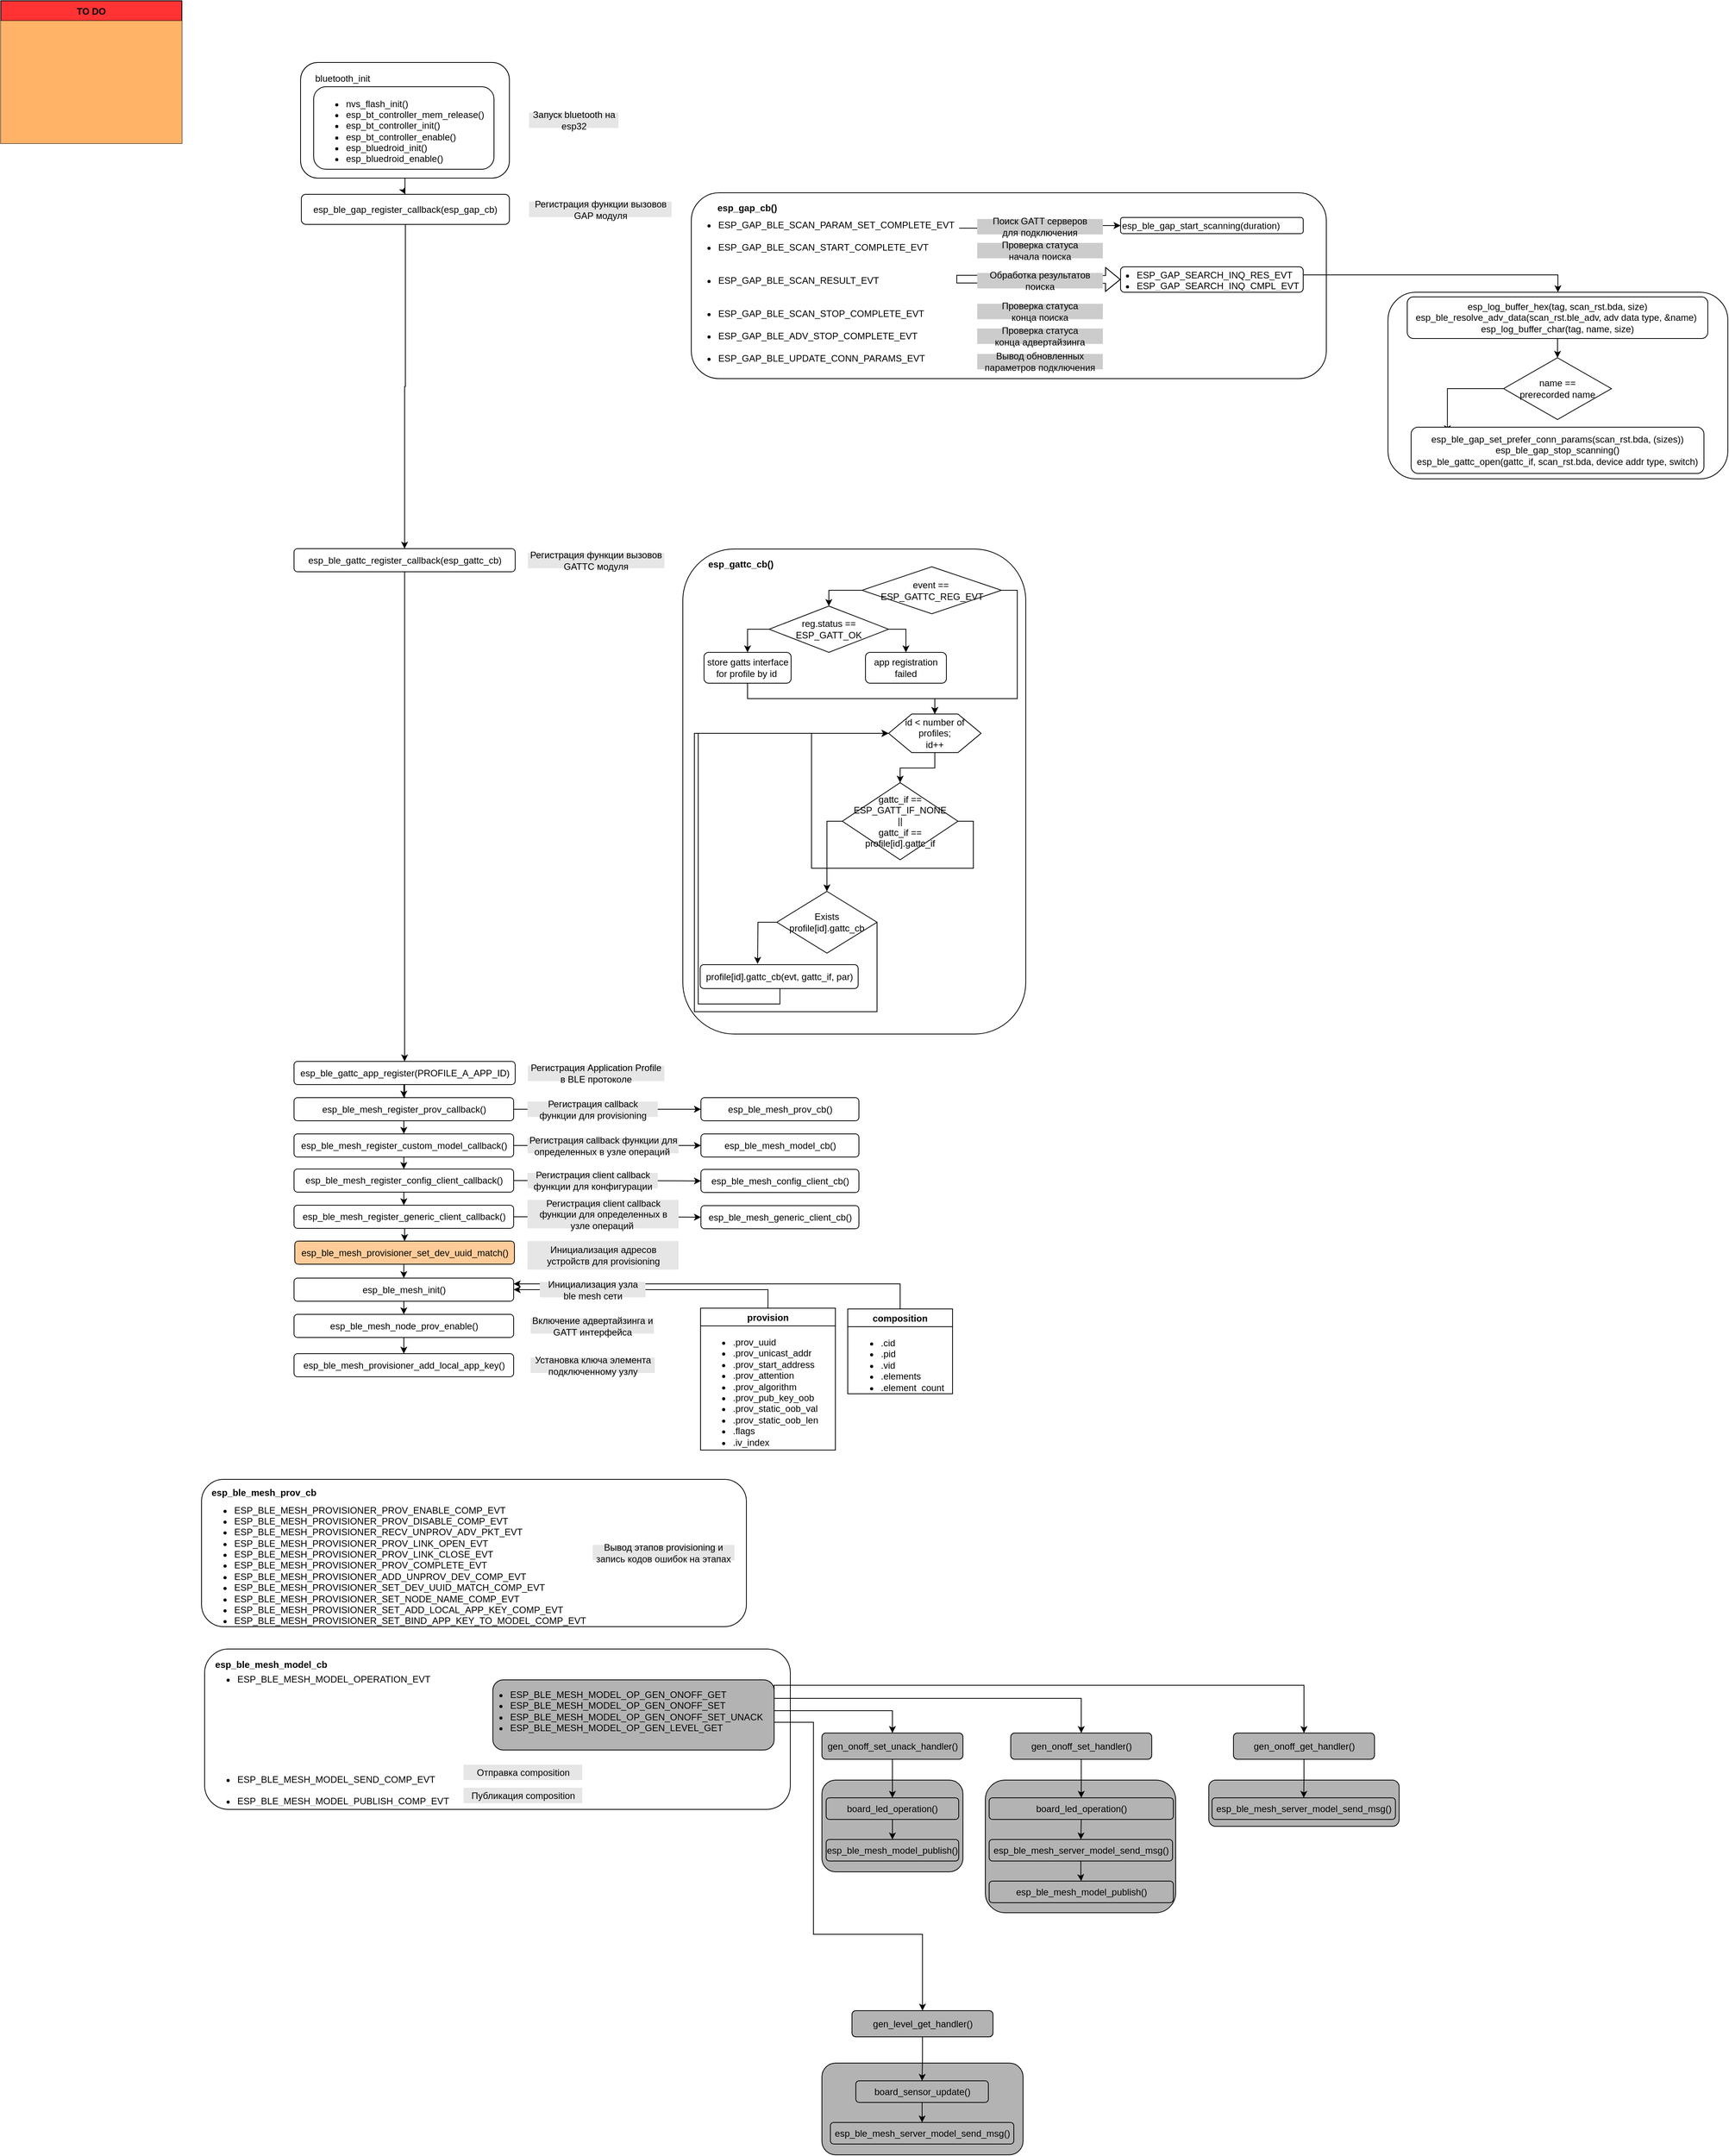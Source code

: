 <mxfile pages="1" version="11.2.1" type="github"><diagram id="eFUau2l4br_zj7SqDC2r" name="Page-1"><mxGraphModel dx="270" dy="301" grid="1" gridSize="10" guides="1" tooltips="1" connect="1" arrows="1" fold="1" page="1" pageScale="1" pageWidth="827" pageHeight="1169" math="0" shadow="0"><root><mxCell id="0"/><mxCell id="1" parent="0"/><mxCell id="vi2UaMDepS9Frm1sNCg7-20" value="" style="rounded=1;whiteSpace=wrap;html=1;shadow=0;fillColor=#FFFFFF;" vertex="1" parent="1"><mxGeometry x="925" y="751" width="445" height="629" as="geometry"/></mxCell><mxCell id="vi2UaMDepS9Frm1sNCg7-40" value="" style="rounded=1;whiteSpace=wrap;html=1;fillColor=#FFFFFF;" vertex="1" parent="1"><mxGeometry x="1840" y="418" width="441" height="242" as="geometry"/></mxCell><mxCell id="jvg7E0xUtV_aagMApHEI-1" value="" style="rounded=1;whiteSpace=wrap;html=1;shadow=0;fillColor=#FFFFFF;" parent="1" vertex="1"><mxGeometry x="936" y="289" width="824" height="241" as="geometry"/></mxCell><mxCell id="jvg7E0xUtV_aagMApHEI-121" value="" style="rounded=1;whiteSpace=wrap;html=1;shadow=0;fillColor=#FFFFFF;" parent="1" vertex="1"><mxGeometry x="1493" y="385" width="237" height="33" as="geometry"/></mxCell><mxCell id="vi2UaMDepS9Frm1sNCg7-41" style="edgeStyle=orthogonalEdgeStyle;rounded=0;orthogonalLoop=1;jettySize=auto;html=1;exitX=1;exitY=0.5;exitDx=0;exitDy=0;entryX=0.5;entryY=0;entryDx=0;entryDy=0;" edge="1" parent="1" source="jvg7E0xUtV_aagMApHEI-122" target="vi2UaMDepS9Frm1sNCg7-40"><mxGeometry relative="1" as="geometry"/></mxCell><mxCell id="jvg7E0xUtV_aagMApHEI-122" value="&lt;ul&gt;&lt;li&gt;ESP_GAP_SEARCH_INQ_RES_EVT&lt;/li&gt;&lt;li&gt;ESP_GAP_SEARCH_INQ_CMPL_EVT&lt;br&gt;&lt;/li&gt;&lt;/ul&gt;" style="text;strokeColor=none;fillColor=none;html=1;whiteSpace=wrap;verticalAlign=middle;overflow=hidden;shadow=0;" parent="1" vertex="1"><mxGeometry x="1472" y="374" width="258" height="43" as="geometry"/></mxCell><mxCell id="jvg7E0xUtV_aagMApHEI-8" value="" style="rounded=1;whiteSpace=wrap;html=1;shadow=0;fillColor=#B3B3B3;" parent="1" vertex="1"><mxGeometry x="1105.5" y="2347.5" width="183" height="119" as="geometry"/></mxCell><mxCell id="jvg7E0xUtV_aagMApHEI-9" value="" style="rounded=1;whiteSpace=wrap;html=1;shadow=0;fillColor=#FFFFFF;" parent="1" vertex="1"><mxGeometry x="304.5" y="2177.5" width="760" height="208" as="geometry"/></mxCell><mxCell id="jvg7E0xUtV_aagMApHEI-10" style="edgeStyle=orthogonalEdgeStyle;rounded=0;orthogonalLoop=1;jettySize=auto;html=1;exitX=1;exitY=0.75;exitDx=0;exitDy=0;entryX=0.5;entryY=0;entryDx=0;entryDy=0;" parent="1" source="jvg7E0xUtV_aagMApHEI-14" target="jvg7E0xUtV_aagMApHEI-63" edge="1"><mxGeometry relative="1" as="geometry"><Array as="points"><mxPoint x="1043.5" y="2257.5"/><mxPoint x="1196.5" y="2257.5"/></Array></mxGeometry></mxCell><mxCell id="jvg7E0xUtV_aagMApHEI-11" style="edgeStyle=orthogonalEdgeStyle;rounded=0;orthogonalLoop=1;jettySize=auto;html=1;exitX=1;exitY=0.5;exitDx=0;exitDy=0;entryX=0.5;entryY=0;entryDx=0;entryDy=0;" parent="1" source="jvg7E0xUtV_aagMApHEI-14" target="jvg7E0xUtV_aagMApHEI-64" edge="1"><mxGeometry relative="1" as="geometry"><Array as="points"><mxPoint x="1043.5" y="2241.5"/><mxPoint x="1442.5" y="2241.5"/></Array></mxGeometry></mxCell><mxCell id="jvg7E0xUtV_aagMApHEI-12" style="edgeStyle=orthogonalEdgeStyle;rounded=0;orthogonalLoop=1;jettySize=auto;html=1;exitX=1;exitY=0.25;exitDx=0;exitDy=0;entryX=0.5;entryY=0;entryDx=0;entryDy=0;" parent="1" source="jvg7E0xUtV_aagMApHEI-14" target="jvg7E0xUtV_aagMApHEI-65" edge="1"><mxGeometry relative="1" as="geometry"><Array as="points"><mxPoint x="1043.5" y="2224.5"/><mxPoint x="1731.5" y="2224.5"/></Array></mxGeometry></mxCell><mxCell id="jvg7E0xUtV_aagMApHEI-13" style="edgeStyle=orthogonalEdgeStyle;rounded=0;orthogonalLoop=1;jettySize=auto;html=1;exitX=1;exitY=0.5;exitDx=0;exitDy=0;entryX=0.5;entryY=0;entryDx=0;entryDy=0;" parent="1" source="jvg7E0xUtV_aagMApHEI-14" target="jvg7E0xUtV_aagMApHEI-87" edge="1"><mxGeometry relative="1" as="geometry"><mxPoint x="1080.676" y="2484.147" as="targetPoint"/><Array as="points"><mxPoint x="1043.5" y="2272.5"/><mxPoint x="1094.5" y="2272.5"/><mxPoint x="1094.5" y="2547.5"/><mxPoint x="1235.5" y="2547.5"/></Array></mxGeometry></mxCell><mxCell id="jvg7E0xUtV_aagMApHEI-14" value="" style="rounded=1;whiteSpace=wrap;html=1;shadow=0;fillColor=#B3B3B3;" parent="1" vertex="1"><mxGeometry x="678.5" y="2217.5" width="365" height="91" as="geometry"/></mxCell><mxCell id="jvg7E0xUtV_aagMApHEI-15" value="&lt;ul&gt;&lt;li&gt;ESP_BLE_MESH_MODEL_OP_GEN_ONOFF_GET&lt;/li&gt;&lt;li&gt;ESP_BLE_MESH_MODEL_OP_GEN_ONOFF_SET&lt;/li&gt;&lt;li&gt;ESP_BLE_MESH_MODEL_OP_GEN_ONOFF_SET_UNACK&lt;/li&gt;&lt;li&gt;ESP_BLE_MESH_MODEL_OP_GEN_LEVEL_GET&lt;/li&gt;&lt;/ul&gt;" style="text;strokeColor=none;fillColor=none;html=1;whiteSpace=wrap;verticalAlign=middle;overflow=hidden;shadow=0;" parent="1" vertex="1"><mxGeometry x="658.5" y="2207.5" width="371" height="101" as="geometry"/></mxCell><mxCell id="jvg7E0xUtV_aagMApHEI-19" style="edgeStyle=orthogonalEdgeStyle;rounded=0;orthogonalLoop=1;jettySize=auto;html=1;exitX=0.5;exitY=1;exitDx=0;exitDy=0;" parent="1" source="jvg7E0xUtV_aagMApHEI-21" target="jvg7E0xUtV_aagMApHEI-24" edge="1"><mxGeometry relative="1" as="geometry"/></mxCell><mxCell id="jvg7E0xUtV_aagMApHEI-21" value="" style="rounded=1;whiteSpace=wrap;html=1;" parent="1" vertex="1"><mxGeometry x="429" y="120" width="271" height="150" as="geometry"/></mxCell><mxCell id="jvg7E0xUtV_aagMApHEI-22" value="Запуск bluetooth на esp32" style="text;html=1;strokeColor=none;fillColor=#E6E6E6;align=center;verticalAlign=middle;whiteSpace=wrap;rounded=0;" parent="1" vertex="1"><mxGeometry x="725.5" y="185" width="116" height="20" as="geometry"/></mxCell><mxCell id="jvg7E0xUtV_aagMApHEI-23" style="edgeStyle=orthogonalEdgeStyle;rounded=0;orthogonalLoop=1;jettySize=auto;html=1;exitX=0.5;exitY=1;exitDx=0;exitDy=0;entryX=0.5;entryY=0;entryDx=0;entryDy=0;" parent="1" source="jvg7E0xUtV_aagMApHEI-24" target="jvg7E0xUtV_aagMApHEI-94" edge="1"><mxGeometry relative="1" as="geometry"/></mxCell><mxCell id="jvg7E0xUtV_aagMApHEI-24" value="esp_ble_gap_register_callback(esp_gap_cb)" style="rounded=1;whiteSpace=wrap;html=1;align=center;" parent="1" vertex="1"><mxGeometry x="430" y="291" width="270" height="39" as="geometry"/></mxCell><mxCell id="jvg7E0xUtV_aagMApHEI-25" style="edgeStyle=orthogonalEdgeStyle;rounded=0;orthogonalLoop=1;jettySize=auto;html=1;exitX=0.5;exitY=1;exitDx=0;exitDy=0;" parent="1" source="jvg7E0xUtV_aagMApHEI-27" target="jvg7E0xUtV_aagMApHEI-31" edge="1"><mxGeometry relative="1" as="geometry"/></mxCell><mxCell id="jvg7E0xUtV_aagMApHEI-26" style="edgeStyle=orthogonalEdgeStyle;rounded=0;orthogonalLoop=1;jettySize=auto;html=1;exitX=0.5;exitY=1;exitDx=0;exitDy=0;entryX=0.5;entryY=0;entryDx=0;entryDy=0;" parent="1" source="jvg7E0xUtV_aagMApHEI-27" target="jvg7E0xUtV_aagMApHEI-31" edge="1"><mxGeometry relative="1" as="geometry"/></mxCell><mxCell id="jvg7E0xUtV_aagMApHEI-27" value="esp_ble_gattc_app_register(PROFILE_A_APP_ID)" style="rounded=1;whiteSpace=wrap;html=1;" parent="1" vertex="1"><mxGeometry x="420.5" y="1415.5" width="287" height="30" as="geometry"/></mxCell><mxCell id="jvg7E0xUtV_aagMApHEI-28" value="Регистрация функции вызовов&lt;br&gt;GAP модуля" style="text;html=1;strokeColor=none;fillColor=#E6E6E6;align=center;verticalAlign=middle;whiteSpace=wrap;rounded=0;" parent="1" vertex="1"><mxGeometry x="725.5" y="300.5" width="185" height="20" as="geometry"/></mxCell><mxCell id="jvg7E0xUtV_aagMApHEI-29" style="edgeStyle=orthogonalEdgeStyle;rounded=0;orthogonalLoop=1;jettySize=auto;html=1;exitX=0.5;exitY=1;exitDx=0;exitDy=0;entryX=0.5;entryY=0;entryDx=0;entryDy=0;" parent="1" source="jvg7E0xUtV_aagMApHEI-31" target="jvg7E0xUtV_aagMApHEI-34" edge="1"><mxGeometry relative="1" as="geometry"/></mxCell><mxCell id="jvg7E0xUtV_aagMApHEI-30" style="edgeStyle=orthogonalEdgeStyle;rounded=0;orthogonalLoop=1;jettySize=auto;html=1;exitX=1;exitY=0.5;exitDx=0;exitDy=0;entryX=0;entryY=0.5;entryDx=0;entryDy=0;" parent="1" source="jvg7E0xUtV_aagMApHEI-31" target="jvg7E0xUtV_aagMApHEI-52" edge="1"><mxGeometry relative="1" as="geometry"/></mxCell><mxCell id="jvg7E0xUtV_aagMApHEI-31" value="esp_ble_mesh_register_prov_callback()" style="rounded=1;whiteSpace=wrap;html=1;" parent="1" vertex="1"><mxGeometry x="420.5" y="1462.5" width="285" height="30" as="geometry"/></mxCell><mxCell id="jvg7E0xUtV_aagMApHEI-32" style="edgeStyle=orthogonalEdgeStyle;rounded=0;orthogonalLoop=1;jettySize=auto;html=1;exitX=1;exitY=0.5;exitDx=0;exitDy=0;" parent="1" source="jvg7E0xUtV_aagMApHEI-34" target="jvg7E0xUtV_aagMApHEI-53" edge="1"><mxGeometry relative="1" as="geometry"/></mxCell><mxCell id="jvg7E0xUtV_aagMApHEI-33" style="edgeStyle=orthogonalEdgeStyle;rounded=0;orthogonalLoop=1;jettySize=auto;html=1;exitX=0.5;exitY=1;exitDx=0;exitDy=0;entryX=0.5;entryY=0;entryDx=0;entryDy=0;" parent="1" source="jvg7E0xUtV_aagMApHEI-34" target="jvg7E0xUtV_aagMApHEI-98" edge="1"><mxGeometry relative="1" as="geometry"/></mxCell><mxCell id="jvg7E0xUtV_aagMApHEI-34" value="esp_ble_mesh_register_custom_model_callback()" style="rounded=1;whiteSpace=wrap;html=1;" parent="1" vertex="1"><mxGeometry x="420.5" y="1509.5" width="285" height="30" as="geometry"/></mxCell><mxCell id="jvg7E0xUtV_aagMApHEI-35" style="edgeStyle=orthogonalEdgeStyle;rounded=0;orthogonalLoop=1;jettySize=auto;html=1;exitX=0.5;exitY=1;exitDx=0;exitDy=0;entryX=0.5;entryY=0;entryDx=0;entryDy=0;" parent="1" source="jvg7E0xUtV_aagMApHEI-36" target="jvg7E0xUtV_aagMApHEI-38" edge="1"><mxGeometry relative="1" as="geometry"/></mxCell><mxCell id="jvg7E0xUtV_aagMApHEI-36" value="esp_ble_mesh_init()" style="rounded=1;whiteSpace=wrap;html=1;" parent="1" vertex="1"><mxGeometry x="420.5" y="1696.5" width="285" height="30" as="geometry"/></mxCell><mxCell id="jvg7E0xUtV_aagMApHEI-37" style="edgeStyle=orthogonalEdgeStyle;rounded=0;orthogonalLoop=1;jettySize=auto;html=1;exitX=0.5;exitY=1;exitDx=0;exitDy=0;entryX=0.5;entryY=0;entryDx=0;entryDy=0;" parent="1" source="jvg7E0xUtV_aagMApHEI-38" target="jvg7E0xUtV_aagMApHEI-39" edge="1"><mxGeometry relative="1" as="geometry"/></mxCell><mxCell id="jvg7E0xUtV_aagMApHEI-38" value="esp_ble_mesh_node_prov_enable()" style="rounded=1;whiteSpace=wrap;html=1;" parent="1" vertex="1"><mxGeometry x="420.5" y="1743.5" width="285" height="30" as="geometry"/></mxCell><mxCell id="jvg7E0xUtV_aagMApHEI-39" value="esp_ble_mesh_provisioner_add_local_app_key()" style="rounded=1;whiteSpace=wrap;html=1;" parent="1" vertex="1"><mxGeometry x="420.5" y="1794.5" width="285" height="30" as="geometry"/></mxCell><mxCell id="jvg7E0xUtV_aagMApHEI-40" value="Регистрация Application Profile&lt;br&gt;в BLE протоколе" style="text;html=1;strokeColor=none;fillColor=#E6E6E6;align=center;verticalAlign=middle;whiteSpace=wrap;rounded=0;" parent="1" vertex="1"><mxGeometry x="724" y="1421" width="177" height="20" as="geometry"/></mxCell><mxCell id="jvg7E0xUtV_aagMApHEI-41" value="Установка ключа элемента подключенному узлу" style="text;html=1;strokeColor=none;fillColor=#E6E6E6;align=center;verticalAlign=middle;whiteSpace=wrap;rounded=0;" parent="1" vertex="1"><mxGeometry x="727.5" y="1799.5" width="161" height="20" as="geometry"/></mxCell><mxCell id="jvg7E0xUtV_aagMApHEI-42" value="Включение адвертайзинга и GATT интерфейса" style="text;html=1;strokeColor=none;fillColor=#E6E6E6;align=center;verticalAlign=middle;whiteSpace=wrap;rounded=0;" parent="1" vertex="1"><mxGeometry x="727.5" y="1748.5" width="160" height="20" as="geometry"/></mxCell><mxCell id="jvg7E0xUtV_aagMApHEI-43" style="edgeStyle=orthogonalEdgeStyle;rounded=0;orthogonalLoop=1;jettySize=auto;html=1;exitX=0.5;exitY=0;exitDx=0;exitDy=0;entryX=1;entryY=0.5;entryDx=0;entryDy=0;" parent="1" source="jvg7E0xUtV_aagMApHEI-44" target="jvg7E0xUtV_aagMApHEI-36" edge="1"><mxGeometry relative="1" as="geometry"/></mxCell><mxCell id="jvg7E0xUtV_aagMApHEI-44" value="provision" style="swimlane;" parent="1" vertex="1"><mxGeometry x="948" y="1735.5" width="175" height="184" as="geometry"/></mxCell><mxCell id="jvg7E0xUtV_aagMApHEI-45" value="&lt;ul&gt;&lt;li&gt;.prov_uuid&lt;/li&gt;&lt;li&gt;.prov_unicast_addr&lt;/li&gt;&lt;li&gt;.prov_start_address&lt;/li&gt;&lt;li&gt;.prov_attention&lt;/li&gt;&lt;li&gt;.prov_algorithm&lt;/li&gt;&lt;li&gt;.prov_pub_key_oob&lt;/li&gt;&lt;li&gt;.prov_static_oob_val&lt;/li&gt;&lt;li&gt;.prov_static_oob_len&lt;/li&gt;&lt;li&gt;.flags&lt;/li&gt;&lt;li&gt;.iv_index&lt;/li&gt;&lt;/ul&gt;" style="text;strokeColor=none;fillColor=none;html=1;whiteSpace=wrap;verticalAlign=middle;overflow=hidden;shadow=0;align=left;" parent="jvg7E0xUtV_aagMApHEI-44" vertex="1"><mxGeometry y="23" width="175" height="161" as="geometry"/></mxCell><mxCell id="jvg7E0xUtV_aagMApHEI-46" style="edgeStyle=orthogonalEdgeStyle;rounded=0;orthogonalLoop=1;jettySize=auto;html=1;exitX=0.5;exitY=0;exitDx=0;exitDy=0;entryX=1;entryY=0.25;entryDx=0;entryDy=0;" parent="1" source="jvg7E0xUtV_aagMApHEI-47" target="jvg7E0xUtV_aagMApHEI-36" edge="1"><mxGeometry relative="1" as="geometry"/></mxCell><mxCell id="jvg7E0xUtV_aagMApHEI-47" value="composition" style="swimlane;" parent="1" vertex="1"><mxGeometry x="1139" y="1736.5" width="136" height="110" as="geometry"/></mxCell><mxCell id="jvg7E0xUtV_aagMApHEI-48" value="&lt;ul&gt;&lt;li&gt;.cid&lt;/li&gt;&lt;li&gt;.pid&lt;/li&gt;&lt;li&gt;.vid&lt;/li&gt;&lt;li&gt;.elements&lt;/li&gt;&lt;li&gt;.element_count&lt;/li&gt;&lt;/ul&gt;" style="text;strokeColor=none;fillColor=none;html=1;whiteSpace=wrap;verticalAlign=middle;overflow=hidden;shadow=0;" parent="jvg7E0xUtV_aagMApHEI-47" vertex="1"><mxGeometry x="1" y="23" width="135" height="85" as="geometry"/></mxCell><mxCell id="jvg7E0xUtV_aagMApHEI-49" value="Инициализация узла ble mesh сети" style="text;html=1;strokeColor=none;fillColor=#E6E6E6;align=center;verticalAlign=middle;whiteSpace=wrap;rounded=0;shadow=0;" parent="1" vertex="1"><mxGeometry x="739.5" y="1701.5" width="137" height="20" as="geometry"/></mxCell><mxCell id="jvg7E0xUtV_aagMApHEI-50" value="Регистрация callback функции для provisioning" style="text;html=1;strokeColor=none;fillColor=#E6E6E6;align=center;verticalAlign=middle;whiteSpace=wrap;rounded=0;" parent="1" vertex="1"><mxGeometry x="723.5" y="1467.5" width="169" height="20" as="geometry"/></mxCell><mxCell id="jvg7E0xUtV_aagMApHEI-51" value="Регистрация callback функции для определенных в узле операций&amp;nbsp;" style="text;html=1;strokeColor=none;fillColor=#E6E6E6;align=center;verticalAlign=middle;whiteSpace=wrap;rounded=0;" parent="1" vertex="1"><mxGeometry x="723.5" y="1514.5" width="196" height="20" as="geometry"/></mxCell><mxCell id="jvg7E0xUtV_aagMApHEI-52" value="esp_ble_mesh_prov_cb()" style="rounded=1;whiteSpace=wrap;html=1;shadow=0;fillColor=#FFFFFF;" parent="1" vertex="1"><mxGeometry x="948.5" y="1462.5" width="205" height="30" as="geometry"/></mxCell><mxCell id="jvg7E0xUtV_aagMApHEI-53" value="esp_ble_mesh_model_cb()" style="rounded=1;whiteSpace=wrap;html=1;shadow=0;fillColor=#FFFFFF;" parent="1" vertex="1"><mxGeometry x="948.5" y="1509.5" width="205" height="30" as="geometry"/></mxCell><mxCell id="jvg7E0xUtV_aagMApHEI-54" value="" style="rounded=1;whiteSpace=wrap;html=1;shadow=0;fillColor=#FFFFFF;" parent="1" vertex="1"><mxGeometry x="300.5" y="1957.5" width="707" height="191" as="geometry"/></mxCell><mxCell id="jvg7E0xUtV_aagMApHEI-55" value="&lt;b&gt;esp_ble_mesh_prov_cb&lt;/b&gt;" style="text;html=1;strokeColor=none;fillColor=none;align=center;verticalAlign=middle;whiteSpace=wrap;rounded=0;shadow=0;" parent="1" vertex="1"><mxGeometry x="312.5" y="1965" width="137" height="20" as="geometry"/></mxCell><mxCell id="jvg7E0xUtV_aagMApHEI-56" value="&lt;ul&gt;&lt;li&gt;ESP_BLE_MESH_PROVISIONER_PROV_ENABLE_COMP_EVT&lt;br&gt;&lt;/li&gt;&lt;li&gt;ESP_BLE_MESH_PROVISIONER_PROV_DISABLE_COMP_EVT&lt;br&gt;&lt;/li&gt;&lt;li&gt;ESP_BLE_MESH_PROVISIONER_RECV_UNPROV_ADV_PKT_EVT&lt;br&gt;&lt;/li&gt;&lt;li&gt;ESP_BLE_MESH_PROVISIONER_PROV_LINK_OPEN_EVT&lt;br&gt;&lt;/li&gt;&lt;li&gt;ESP_BLE_MESH_PROVISIONER_PROV_LINK_CLOSE_EVT&lt;/li&gt;&lt;li&gt;ESP_BLE_MESH_PROVISIONER_PROV_COMPLETE_EVT&lt;br&gt;&lt;/li&gt;&lt;li&gt;ESP_BLE_MESH_PROVISIONER_ADD_UNPROV_DEV_COMP_EVT&lt;br&gt;&lt;/li&gt;&lt;li&gt;ESP_BLE_MESH_PROVISIONER_SET_DEV_UUID_MATCH_COMP_EVT&lt;br&gt;&lt;/li&gt;&lt;li&gt;ESP_BLE_MESH_PROVISIONER_SET_NODE_NAME_COMP_EVT&lt;br&gt;&lt;/li&gt;&lt;li&gt;ESP_BLE_MESH_PROVISIONER_SET_ADD_LOCAL_APP_KEY_COMP_EVT&lt;br&gt;&lt;/li&gt;&lt;li&gt;ESP_BLE_MESH_PROVISIONER_SET_BIND_APP_KEY_TO_MODEL_COMP_EVT&lt;br&gt;&lt;/li&gt;&lt;/ul&gt;" style="text;strokeColor=none;fillColor=none;html=1;whiteSpace=wrap;verticalAlign=middle;overflow=hidden;shadow=0;" parent="1" vertex="1"><mxGeometry x="300.5" y="1975.5" width="501" height="174" as="geometry"/></mxCell><mxCell id="jvg7E0xUtV_aagMApHEI-57" value="Вывод этапов provisioning и запись кодов ошибок на этапах" style="text;html=1;strokeColor=none;fillColor=#E6E6E6;align=center;verticalAlign=middle;whiteSpace=wrap;rounded=0;shadow=0;" parent="1" vertex="1"><mxGeometry x="808" y="2042.5" width="184" height="20" as="geometry"/></mxCell><mxCell id="jvg7E0xUtV_aagMApHEI-58" value="&lt;b&gt;esp_ble_mesh_model_cb&lt;/b&gt;" style="text;html=1;strokeColor=none;fillColor=none;align=center;verticalAlign=middle;whiteSpace=wrap;rounded=0;shadow=0;" parent="1" vertex="1"><mxGeometry x="312" y="2187.5" width="158" height="20" as="geometry"/></mxCell><mxCell id="jvg7E0xUtV_aagMApHEI-59" value="&lt;ul&gt;&lt;li&gt;ESP_BLE_MESH_MODEL_OPERATION_EVT&lt;br&gt;&lt;br&gt;&lt;br&gt;&lt;br&gt;&lt;br&gt;&lt;br&gt;&lt;br&gt;&lt;br&gt;&lt;br&gt;&lt;/li&gt;&lt;li&gt;ESP_BLE_MESH_MODEL_SEND_COMP_EVT&lt;br&gt;&lt;br&gt;&lt;/li&gt;&lt;li&gt;ESP_BLE_MESH_MODEL_PUBLISH_COMP_EVT&lt;br&gt;&lt;/li&gt;&lt;/ul&gt;" style="text;strokeColor=none;fillColor=none;html=1;whiteSpace=wrap;verticalAlign=middle;overflow=hidden;shadow=0;" parent="1" vertex="1"><mxGeometry x="304.5" y="2195.5" width="326" height="187" as="geometry"/></mxCell><mxCell id="jvg7E0xUtV_aagMApHEI-60" value="Отправка composition" style="text;html=1;strokeColor=none;fillColor=#E6E6E6;align=center;verticalAlign=middle;whiteSpace=wrap;rounded=0;shadow=0;" parent="1" vertex="1"><mxGeometry x="640.5" y="2327.5" width="154" height="20" as="geometry"/></mxCell><mxCell id="jvg7E0xUtV_aagMApHEI-61" value="Публикация composition" style="text;html=1;strokeColor=none;fillColor=#E6E6E6;align=center;verticalAlign=middle;whiteSpace=wrap;rounded=0;shadow=0;" parent="1" vertex="1"><mxGeometry x="640.5" y="2357.5" width="154" height="20" as="geometry"/></mxCell><mxCell id="jvg7E0xUtV_aagMApHEI-62" style="edgeStyle=orthogonalEdgeStyle;rounded=0;orthogonalLoop=1;jettySize=auto;html=1;exitX=0.5;exitY=1;exitDx=0;exitDy=0;entryX=0.5;entryY=0;entryDx=0;entryDy=0;" parent="1" source="jvg7E0xUtV_aagMApHEI-63" target="jvg7E0xUtV_aagMApHEI-67" edge="1"><mxGeometry relative="1" as="geometry"/></mxCell><mxCell id="jvg7E0xUtV_aagMApHEI-63" value="gen_onoff_set_unack_handler()" style="rounded=1;whiteSpace=wrap;html=1;shadow=0;fillColor=#B3B3B3;" parent="1" vertex="1"><mxGeometry x="1105.5" y="2286.5" width="183" height="34" as="geometry"/></mxCell><mxCell id="jvg7E0xUtV_aagMApHEI-64" value="gen_onoff_set_handler()" style="rounded=1;whiteSpace=wrap;html=1;shadow=0;fillColor=#B3B3B3;" parent="1" vertex="1"><mxGeometry x="1350.5" y="2286.5" width="183" height="34" as="geometry"/></mxCell><mxCell id="jvg7E0xUtV_aagMApHEI-65" value="gen_onoff_get_handler()" style="rounded=1;whiteSpace=wrap;html=1;shadow=0;fillColor=#B3B3B3;" parent="1" vertex="1"><mxGeometry x="1639.5" y="2286.5" width="183" height="34" as="geometry"/></mxCell><mxCell id="jvg7E0xUtV_aagMApHEI-66" style="edgeStyle=orthogonalEdgeStyle;rounded=0;orthogonalLoop=1;jettySize=auto;html=1;exitX=0.5;exitY=1;exitDx=0;exitDy=0;entryX=0.5;entryY=0;entryDx=0;entryDy=0;" parent="1" source="jvg7E0xUtV_aagMApHEI-67" target="jvg7E0xUtV_aagMApHEI-68" edge="1"><mxGeometry relative="1" as="geometry"/></mxCell><mxCell id="jvg7E0xUtV_aagMApHEI-67" value="board_led_operation()" style="rounded=1;whiteSpace=wrap;html=1;shadow=0;fillColor=#B3B3B3;" parent="1" vertex="1"><mxGeometry x="1111" y="2370.5" width="172" height="28" as="geometry"/></mxCell><mxCell id="jvg7E0xUtV_aagMApHEI-68" value="esp_ble_mesh_model_publish()" style="rounded=1;whiteSpace=wrap;html=1;shadow=0;fillColor=#B3B3B3;" parent="1" vertex="1"><mxGeometry x="1111" y="2424.5" width="172" height="28" as="geometry"/></mxCell><mxCell id="jvg7E0xUtV_aagMApHEI-69" value="" style="rounded=1;whiteSpace=wrap;html=1;shadow=0;fillColor=#B3B3B3;" parent="1" vertex="1"><mxGeometry x="1317.5" y="2347.5" width="247" height="172" as="geometry"/></mxCell><mxCell id="jvg7E0xUtV_aagMApHEI-70" style="edgeStyle=orthogonalEdgeStyle;rounded=0;orthogonalLoop=1;jettySize=auto;html=1;exitX=0.5;exitY=1;exitDx=0;exitDy=0;entryX=0.5;entryY=0;entryDx=0;entryDy=0;" parent="1" source="jvg7E0xUtV_aagMApHEI-71" target="jvg7E0xUtV_aagMApHEI-74" edge="1"><mxGeometry relative="1" as="geometry"/></mxCell><mxCell id="jvg7E0xUtV_aagMApHEI-71" value="board_led_operation()" style="rounded=1;whiteSpace=wrap;html=1;shadow=0;fillColor=#B3B3B3;" parent="1" vertex="1"><mxGeometry x="1322.5" y="2370.5" width="239" height="28" as="geometry"/></mxCell><mxCell id="jvg7E0xUtV_aagMApHEI-72" style="edgeStyle=orthogonalEdgeStyle;rounded=0;orthogonalLoop=1;jettySize=auto;html=1;exitX=0.5;exitY=1;exitDx=0;exitDy=0;" parent="1" source="jvg7E0xUtV_aagMApHEI-64" target="jvg7E0xUtV_aagMApHEI-71" edge="1"><mxGeometry relative="1" as="geometry"/></mxCell><mxCell id="jvg7E0xUtV_aagMApHEI-73" style="edgeStyle=orthogonalEdgeStyle;rounded=0;orthogonalLoop=1;jettySize=auto;html=1;exitX=0.5;exitY=1;exitDx=0;exitDy=0;" parent="1" source="jvg7E0xUtV_aagMApHEI-74" target="jvg7E0xUtV_aagMApHEI-75" edge="1"><mxGeometry relative="1" as="geometry"/></mxCell><mxCell id="jvg7E0xUtV_aagMApHEI-74" value="esp_ble_mesh_server_model_send_msg()" style="rounded=1;whiteSpace=wrap;html=1;shadow=0;fillColor=#B3B3B3;" parent="1" vertex="1"><mxGeometry x="1322.5" y="2424.5" width="238" height="28" as="geometry"/></mxCell><mxCell id="jvg7E0xUtV_aagMApHEI-75" value="esp_ble_mesh_model_publish()" style="rounded=1;whiteSpace=wrap;html=1;shadow=0;fillColor=#B3B3B3;" parent="1" vertex="1"><mxGeometry x="1322.5" y="2478.5" width="239" height="28" as="geometry"/></mxCell><mxCell id="jvg7E0xUtV_aagMApHEI-76" value="" style="rounded=1;whiteSpace=wrap;html=1;shadow=0;fillColor=#B3B3B3;" parent="1" vertex="1"><mxGeometry x="1607.5" y="2347.5" width="247" height="60" as="geometry"/></mxCell><mxCell id="jvg7E0xUtV_aagMApHEI-77" value="esp_ble_mesh_server_model_send_msg()" style="rounded=1;whiteSpace=wrap;html=1;shadow=0;fillColor=#B3B3B3;" parent="1" vertex="1"><mxGeometry x="1611.69" y="2370.5" width="238" height="28" as="geometry"/></mxCell><mxCell id="jvg7E0xUtV_aagMApHEI-78" style="edgeStyle=orthogonalEdgeStyle;rounded=0;orthogonalLoop=1;jettySize=auto;html=1;exitX=0.5;exitY=1;exitDx=0;exitDy=0;entryX=0.5;entryY=0;entryDx=0;entryDy=0;" parent="1" source="jvg7E0xUtV_aagMApHEI-65" target="jvg7E0xUtV_aagMApHEI-77" edge="1"><mxGeometry relative="1" as="geometry"/></mxCell><mxCell id="jvg7E0xUtV_aagMApHEI-79" value="TO DO" style="swimlane;fontStyle=1;childLayout=stackLayout;horizontal=1;startSize=26;fillColor=#FF3333;horizontalStack=0;resizeParent=1;resizeParentMax=0;resizeLast=0;collapsible=1;marginBottom=0;shadow=0;" parent="1" vertex="1"><mxGeometry x="40" y="40" width="235" height="185" as="geometry"><mxRectangle x="825" y="28" width="65" height="26" as="alternateBounds"/></mxGeometry></mxCell><mxCell id="jvg7E0xUtV_aagMApHEI-80" value="" style="text;strokeColor=none;fillColor=#FFB366;align=left;verticalAlign=top;spacingLeft=4;spacingRight=4;overflow=hidden;rotatable=0;points=[[0,0.5],[1,0.5]];portConstraint=eastwest;" parent="jvg7E0xUtV_aagMApHEI-79" vertex="1"><mxGeometry y="26" width="235" height="26" as="geometry"/></mxCell><mxCell id="jvg7E0xUtV_aagMApHEI-81" value="" style="text;html=1;strokeColor=none;fillColor=#FFB366;align=left;verticalAlign=middle;whiteSpace=wrap;rounded=0;" parent="jvg7E0xUtV_aagMApHEI-79" vertex="1"><mxGeometry y="52" width="235" height="20" as="geometry"/></mxCell><mxCell id="jvg7E0xUtV_aagMApHEI-82" value="" style="text;strokeColor=none;fillColor=#FFB366;align=left;verticalAlign=top;spacingLeft=4;spacingRight=4;overflow=hidden;rotatable=0;points=[[0,0.5],[1,0.5]];portConstraint=eastwest;" parent="jvg7E0xUtV_aagMApHEI-79" vertex="1"><mxGeometry y="72" width="235" height="26" as="geometry"/></mxCell><mxCell id="jvg7E0xUtV_aagMApHEI-83" value="" style="text;strokeColor=none;fillColor=#FFB366;align=left;verticalAlign=top;spacingLeft=4;spacingRight=4;overflow=hidden;rotatable=0;points=[[0,0.5],[1,0.5]];portConstraint=eastwest;" parent="jvg7E0xUtV_aagMApHEI-79" vertex="1"><mxGeometry y="98" width="235" height="27" as="geometry"/></mxCell><mxCell id="jvg7E0xUtV_aagMApHEI-84" value="" style="text;html=1;strokeColor=none;fillColor=#FFB366;align=left;verticalAlign=middle;whiteSpace=wrap;rounded=0;shadow=0;" parent="jvg7E0xUtV_aagMApHEI-79" vertex="1"><mxGeometry y="125" width="235" height="20" as="geometry"/></mxCell><mxCell id="jvg7E0xUtV_aagMApHEI-85" value="" style="text;html=1;strokeColor=none;fillColor=#FFB366;align=left;verticalAlign=middle;whiteSpace=wrap;rounded=0;shadow=0;" parent="jvg7E0xUtV_aagMApHEI-79" vertex="1"><mxGeometry y="145" width="235" height="20" as="geometry"/></mxCell><mxCell id="jvg7E0xUtV_aagMApHEI-86" value="" style="text;html=1;strokeColor=none;fillColor=#FFB366;align=left;verticalAlign=middle;whiteSpace=wrap;rounded=0;shadow=0;" parent="jvg7E0xUtV_aagMApHEI-79" vertex="1"><mxGeometry y="165" width="235" height="20" as="geometry"/></mxCell><mxCell id="jvg7E0xUtV_aagMApHEI-87" value="gen_level_get_handler()" style="rounded=1;whiteSpace=wrap;html=1;shadow=0;fillColor=#B3B3B3;" parent="1" vertex="1"><mxGeometry x="1144.5" y="2646.5" width="183" height="34" as="geometry"/></mxCell><mxCell id="jvg7E0xUtV_aagMApHEI-88" value="" style="rounded=1;whiteSpace=wrap;html=1;shadow=0;fillColor=#B3B3B3;" parent="1" vertex="1"><mxGeometry x="1105.5" y="2714.5" width="261" height="119" as="geometry"/></mxCell><mxCell id="jvg7E0xUtV_aagMApHEI-89" style="edgeStyle=orthogonalEdgeStyle;rounded=0;orthogonalLoop=1;jettySize=auto;html=1;exitX=0.5;exitY=1;exitDx=0;exitDy=0;entryX=0.5;entryY=0;entryDx=0;entryDy=0;" parent="1" source="jvg7E0xUtV_aagMApHEI-90" target="jvg7E0xUtV_aagMApHEI-91" edge="1"><mxGeometry relative="1" as="geometry"/></mxCell><mxCell id="jvg7E0xUtV_aagMApHEI-90" value="board_sensor_update()" style="rounded=1;whiteSpace=wrap;html=1;shadow=0;fillColor=#B3B3B3;" parent="1" vertex="1"><mxGeometry x="1149.5" y="2737.5" width="172" height="28" as="geometry"/></mxCell><mxCell id="jvg7E0xUtV_aagMApHEI-91" value="esp_ble_mesh_server_model_send_msg()" style="rounded=1;whiteSpace=wrap;html=1;shadow=0;fillColor=#B3B3B3;" parent="1" vertex="1"><mxGeometry x="1116.5" y="2791.5" width="238" height="28" as="geometry"/></mxCell><mxCell id="jvg7E0xUtV_aagMApHEI-92" style="edgeStyle=orthogonalEdgeStyle;rounded=0;orthogonalLoop=1;jettySize=auto;html=1;exitX=0.5;exitY=1;exitDx=0;exitDy=0;" parent="1" source="jvg7E0xUtV_aagMApHEI-87" target="jvg7E0xUtV_aagMApHEI-90" edge="1"><mxGeometry relative="1" as="geometry"/></mxCell><mxCell id="jvg7E0xUtV_aagMApHEI-93" style="edgeStyle=orthogonalEdgeStyle;rounded=0;orthogonalLoop=1;jettySize=auto;html=1;exitX=0.5;exitY=1;exitDx=0;exitDy=0;entryX=0.5;entryY=0;entryDx=0;entryDy=0;" parent="1" source="jvg7E0xUtV_aagMApHEI-94" target="jvg7E0xUtV_aagMApHEI-27" edge="1"><mxGeometry relative="1" as="geometry"/></mxCell><mxCell id="jvg7E0xUtV_aagMApHEI-94" value="esp_ble_gattc_register_callback(esp_gattc_cb)" style="rounded=1;whiteSpace=wrap;html=1;fillColor=none;" parent="1" vertex="1"><mxGeometry x="420.5" y="750.5" width="287" height="30" as="geometry"/></mxCell><mxCell id="jvg7E0xUtV_aagMApHEI-95" value="Регистрация функции вызовов&lt;br&gt;GATTC модуля" style="text;html=1;strokeColor=none;fillColor=#E6E6E6;align=center;verticalAlign=middle;whiteSpace=wrap;rounded=0;" parent="1" vertex="1"><mxGeometry x="724" y="756" width="177" height="20" as="geometry"/></mxCell><mxCell id="jvg7E0xUtV_aagMApHEI-96" style="edgeStyle=orthogonalEdgeStyle;rounded=0;orthogonalLoop=1;jettySize=auto;html=1;exitX=0.5;exitY=1;exitDx=0;exitDy=0;entryX=0.5;entryY=0;entryDx=0;entryDy=0;" parent="1" source="jvg7E0xUtV_aagMApHEI-98" target="jvg7E0xUtV_aagMApHEI-101" edge="1"><mxGeometry relative="1" as="geometry"/></mxCell><mxCell id="jvg7E0xUtV_aagMApHEI-97" style="edgeStyle=orthogonalEdgeStyle;rounded=0;orthogonalLoop=1;jettySize=auto;html=1;exitX=1;exitY=0.5;exitDx=0;exitDy=0;entryX=0;entryY=0.5;entryDx=0;entryDy=0;" parent="1" source="jvg7E0xUtV_aagMApHEI-98" target="jvg7E0xUtV_aagMApHEI-104" edge="1"><mxGeometry relative="1" as="geometry"/></mxCell><mxCell id="jvg7E0xUtV_aagMApHEI-98" value="esp_ble_mesh_register_config_client_callback()" style="rounded=1;whiteSpace=wrap;html=1;" parent="1" vertex="1"><mxGeometry x="420.5" y="1555" width="285" height="30" as="geometry"/></mxCell><mxCell id="jvg7E0xUtV_aagMApHEI-99" style="edgeStyle=orthogonalEdgeStyle;rounded=0;orthogonalLoop=1;jettySize=auto;html=1;exitX=1;exitY=0.5;exitDx=0;exitDy=0;" parent="1" source="jvg7E0xUtV_aagMApHEI-101" target="jvg7E0xUtV_aagMApHEI-105" edge="1"><mxGeometry relative="1" as="geometry"/></mxCell><mxCell id="jvg7E0xUtV_aagMApHEI-100" style="edgeStyle=orthogonalEdgeStyle;rounded=0;orthogonalLoop=1;jettySize=auto;html=1;exitX=0.5;exitY=1;exitDx=0;exitDy=0;entryX=0.5;entryY=0;entryDx=0;entryDy=0;" parent="1" source="jvg7E0xUtV_aagMApHEI-101" target="jvg7E0xUtV_aagMApHEI-107" edge="1"><mxGeometry relative="1" as="geometry"/></mxCell><mxCell id="jvg7E0xUtV_aagMApHEI-101" value="esp_ble_mesh_register_generic_client_callback()" style="rounded=1;whiteSpace=wrap;html=1;" parent="1" vertex="1"><mxGeometry x="420.5" y="1602" width="285" height="30" as="geometry"/></mxCell><mxCell id="jvg7E0xUtV_aagMApHEI-102" value="Регистрация client callback функции для конфигурации" style="text;html=1;strokeColor=none;fillColor=#E6E6E6;align=center;verticalAlign=middle;whiteSpace=wrap;rounded=0;" parent="1" vertex="1"><mxGeometry x="723.5" y="1560" width="169" height="20" as="geometry"/></mxCell><mxCell id="jvg7E0xUtV_aagMApHEI-103" value="Регистрация client callback функции для определенных в узле операций&amp;nbsp;" style="text;html=1;strokeColor=none;fillColor=#E6E6E6;align=center;verticalAlign=middle;whiteSpace=wrap;rounded=0;" parent="1" vertex="1"><mxGeometry x="723.5" y="1595" width="196" height="37" as="geometry"/></mxCell><mxCell id="jvg7E0xUtV_aagMApHEI-104" value="esp_ble_mesh_config_client_cb()" style="rounded=1;whiteSpace=wrap;html=1;shadow=0;fillColor=#FFFFFF;" parent="1" vertex="1"><mxGeometry x="948.5" y="1555.5" width="205" height="30" as="geometry"/></mxCell><mxCell id="jvg7E0xUtV_aagMApHEI-105" value="esp_ble_mesh_generic_client_cb()" style="rounded=1;whiteSpace=wrap;html=1;shadow=0;fillColor=#FFFFFF;" parent="1" vertex="1"><mxGeometry x="948.5" y="1602.5" width="205" height="30" as="geometry"/></mxCell><mxCell id="jvg7E0xUtV_aagMApHEI-106" style="edgeStyle=orthogonalEdgeStyle;rounded=0;orthogonalLoop=1;jettySize=auto;html=1;exitX=0.5;exitY=1;exitDx=0;exitDy=0;entryX=0.5;entryY=0;entryDx=0;entryDy=0;" parent="1" source="jvg7E0xUtV_aagMApHEI-107" target="jvg7E0xUtV_aagMApHEI-36" edge="1"><mxGeometry relative="1" as="geometry"/></mxCell><mxCell id="jvg7E0xUtV_aagMApHEI-107" value="esp_ble_mesh_provisioner_set_dev_uuid_match()" style="rounded=1;whiteSpace=wrap;html=1;fillColor=#FFCC99;" parent="1" vertex="1"><mxGeometry x="421.5" y="1648.5" width="285" height="30" as="geometry"/></mxCell><mxCell id="jvg7E0xUtV_aagMApHEI-108" value="Инициализация адресов устройств для provisioning" style="text;html=1;strokeColor=none;fillColor=#E6E6E6;align=center;verticalAlign=middle;whiteSpace=wrap;rounded=0;" parent="1" vertex="1"><mxGeometry x="723.5" y="1648.5" width="196" height="37" as="geometry"/></mxCell><mxCell id="jvg7E0xUtV_aagMApHEI-110" value="esp_ble_gap_start_scanning(duration)" style="rounded=1;whiteSpace=wrap;html=1;shadow=0;fillColor=#FFFFFF;align=left;" parent="1" vertex="1"><mxGeometry x="1493" y="321" width="237" height="21" as="geometry"/></mxCell><mxCell id="jvg7E0xUtV_aagMApHEI-112" value="&lt;b&gt;esp_gap_cb()&lt;/b&gt;" style="text;html=1;strokeColor=none;fillColor=none;align=left;verticalAlign=middle;whiteSpace=wrap;rounded=0;shadow=0;" parent="1" vertex="1"><mxGeometry x="967.5" y="299" width="158" height="20" as="geometry"/></mxCell><mxCell id="jvg7E0xUtV_aagMApHEI-113" style="edgeStyle=orthogonalEdgeStyle;rounded=0;orthogonalLoop=1;jettySize=auto;html=1;exitX=1.01;exitY=0.124;exitDx=0;exitDy=0;exitPerimeter=0;entryX=0;entryY=0.5;entryDx=0;entryDy=0;" parent="1" source="jvg7E0xUtV_aagMApHEI-117" target="jvg7E0xUtV_aagMApHEI-110" edge="1"><mxGeometry relative="1" as="geometry"><mxPoint x="1267" y="333" as="sourcePoint"/><mxPoint x="1320" y="333" as="targetPoint"/></mxGeometry></mxCell><mxCell id="vi2UaMDepS9Frm1sNCg7-1" style="edgeStyle=orthogonalEdgeStyle;rounded=0;orthogonalLoop=1;jettySize=auto;html=1;exitX=1;exitY=0.44;exitDx=0;exitDy=0;entryX=0;entryY=0.5;entryDx=0;entryDy=0;exitPerimeter=0;shape=flexArrow;" edge="1" parent="1" source="jvg7E0xUtV_aagMApHEI-117" target="jvg7E0xUtV_aagMApHEI-121"><mxGeometry relative="1" as="geometry"/></mxCell><mxCell id="jvg7E0xUtV_aagMApHEI-117" value="&lt;ul&gt;&lt;li&gt;ESP_GAP_BLE_SCAN_PARAM_SET_COMPLETE_EVT&lt;br&gt;&lt;br&gt;&lt;/li&gt;&lt;li&gt;ESP_GAP_BLE_SCAN_START_COMPLETE_EVT&lt;br&gt;&lt;br&gt;&lt;br&gt;&lt;/li&gt;&lt;li&gt;ESP_GAP_BLE_SCAN_RESULT_EVT&lt;br&gt;&lt;br&gt;&lt;br&gt;&lt;/li&gt;&lt;li&gt;ESP_GAP_BLE_SCAN_STOP_COMPLETE_EVT&lt;br&gt;&lt;br&gt;&lt;/li&gt;&lt;li&gt;ESP_GAP_BLE_ADV_STOP_COMPLETE_EVT&lt;br&gt;&lt;br&gt;&lt;/li&gt;&lt;li&gt;ESP_GAP_BLE_UPDATE_CONN_PARAMS_EVT&lt;/li&gt;&lt;/ul&gt;" style="text;strokeColor=none;fillColor=none;html=1;whiteSpace=wrap;verticalAlign=middle;overflow=hidden;shadow=0;" parent="1" vertex="1"><mxGeometry x="929" y="309" width="351" height="209" as="geometry"/></mxCell><mxCell id="vi2UaMDepS9Frm1sNCg7-15" style="edgeStyle=orthogonalEdgeStyle;rounded=0;orthogonalLoop=1;jettySize=auto;html=1;exitX=0.5;exitY=1;exitDx=0;exitDy=0;entryX=0.5;entryY=0;entryDx=0;entryDy=0;" edge="1" parent="1" source="jvg7E0xUtV_aagMApHEI-123" target="vi2UaMDepS9Frm1sNCg7-13"><mxGeometry relative="1" as="geometry"/></mxCell><mxCell id="jvg7E0xUtV_aagMApHEI-123" value="esp_log_buffer_hex(tag, scan_rst.bda, size)&lt;br&gt;esp_ble_resolve_adv_data(scan_rst.ble_adv, adv data type, &amp;amp;name)&amp;nbsp;&lt;br&gt;esp_log_buffer_char(tag, name, size)&lt;br&gt;" style="rounded=1;whiteSpace=wrap;html=1;shadow=0;fillColor=#FFFFFF;align=center;" parent="1" vertex="1"><mxGeometry x="1865" y="424" width="390" height="54" as="geometry"/></mxCell><mxCell id="jvg7E0xUtV_aagMApHEI-257" value="bluetooth_init" style="text;html=1;strokeColor=none;fillColor=none;align=left;verticalAlign=middle;whiteSpace=wrap;rounded=0;" parent="1" vertex="1"><mxGeometry x="445.5" y="131.333" width="40" height="20" as="geometry"/></mxCell><mxCell id="jvg7E0xUtV_aagMApHEI-16" value="" style="rounded=1;whiteSpace=wrap;html=1;" parent="1" vertex="1"><mxGeometry x="446" y="151.5" width="234" height="107" as="geometry"/></mxCell><mxCell id="jvg7E0xUtV_aagMApHEI-17" value="&lt;ul&gt;&lt;li&gt;nvs_flash_init()&lt;/li&gt;&lt;li&gt;esp_bt_controller_mem_release()&lt;/li&gt;&lt;li&gt;esp_bt_controller_init()&lt;/li&gt;&lt;li&gt;esp_bt_controller_enable()&lt;/li&gt;&lt;li&gt;esp_bluedroid_init()&lt;/li&gt;&lt;li&gt;esp_bluedroid_enable()&lt;/li&gt;&lt;/ul&gt;" style="text;strokeColor=none;fillColor=none;html=1;whiteSpace=wrap;verticalAlign=middle;overflow=hidden;" parent="1" vertex="1"><mxGeometry x="446" y="151.5" width="228" height="104" as="geometry"/></mxCell><mxCell id="jvg7E0xUtV_aagMApHEI-258" value="Поиск GATT серверов&lt;br&gt;для подключения" style="text;html=1;strokeColor=none;fillColor=#CCCCCC;align=center;verticalAlign=middle;whiteSpace=wrap;rounded=0;" parent="1" vertex="1"><mxGeometry x="1307" y="323" width="163" height="20" as="geometry"/></mxCell><mxCell id="vi2UaMDepS9Frm1sNCg7-2" value="Проверка статуса &lt;br&gt;начала поиска" style="text;html=1;strokeColor=none;fillColor=#CCCCCC;align=center;verticalAlign=middle;whiteSpace=wrap;rounded=0;" vertex="1" parent="1"><mxGeometry x="1307" y="354" width="163" height="20" as="geometry"/></mxCell><mxCell id="vi2UaMDepS9Frm1sNCg7-7" value="Обработка результатов поиска" style="text;html=1;strokeColor=none;fillColor=#CCCCCC;align=center;verticalAlign=middle;whiteSpace=wrap;rounded=0;" vertex="1" parent="1"><mxGeometry x="1307" y="393" width="163" height="20" as="geometry"/></mxCell><mxCell id="vi2UaMDepS9Frm1sNCg7-8" value="Проверка статуса&lt;br&gt;конца поиска" style="text;html=1;strokeColor=none;fillColor=#CCCCCC;align=center;verticalAlign=middle;whiteSpace=wrap;rounded=0;" vertex="1" parent="1"><mxGeometry x="1307" y="433" width="163" height="20" as="geometry"/></mxCell><mxCell id="vi2UaMDepS9Frm1sNCg7-9" value="Проверка статуса&lt;br&gt;конца адвертайзинга" style="text;html=1;strokeColor=none;fillColor=#CCCCCC;align=center;verticalAlign=middle;whiteSpace=wrap;rounded=0;" vertex="1" parent="1"><mxGeometry x="1307" y="465" width="163" height="20" as="geometry"/></mxCell><mxCell id="vi2UaMDepS9Frm1sNCg7-10" value="Вывод обновленных параметров подключения" style="text;html=1;strokeColor=none;fillColor=#CCCCCC;align=center;verticalAlign=middle;whiteSpace=wrap;rounded=0;" vertex="1" parent="1"><mxGeometry x="1307" y="498" width="163" height="20" as="geometry"/></mxCell><mxCell id="vi2UaMDepS9Frm1sNCg7-19" style="edgeStyle=orthogonalEdgeStyle;rounded=0;orthogonalLoop=1;jettySize=auto;html=1;exitX=0;exitY=0.5;exitDx=0;exitDy=0;entryX=0.124;entryY=0.111;entryDx=0;entryDy=0;entryPerimeter=0;" edge="1" parent="1" source="vi2UaMDepS9Frm1sNCg7-13" target="vi2UaMDepS9Frm1sNCg7-18"><mxGeometry relative="1" as="geometry"><Array as="points"><mxPoint x="1917" y="543"/></Array></mxGeometry></mxCell><mxCell id="vi2UaMDepS9Frm1sNCg7-13" value="name == &lt;br&gt;prerecorded name" style="rhombus;whiteSpace=wrap;html=1;fillColor=#FFFFFF;" vertex="1" parent="1"><mxGeometry x="1990" y="503" width="140" height="80" as="geometry"/></mxCell><mxCell id="vi2UaMDepS9Frm1sNCg7-18" value="esp_ble_gap_set_prefer_conn_params(scan_rst.bda, (sizes))&lt;br&gt;esp_ble_gap_stop_scanning()&lt;br&gt;esp_ble_gattc_open(gattc_if, scan_rst.bda, device addr type, switch)" style="rounded=1;whiteSpace=wrap;html=1;fillColor=#FFFFFF;" vertex="1" parent="1"><mxGeometry x="1870" y="593" width="380" height="60" as="geometry"/></mxCell><mxCell id="vi2UaMDepS9Frm1sNCg7-24" value="&lt;b&gt;esp_gattc_cb()&lt;/b&gt;" style="text;html=1;strokeColor=none;fillColor=none;align=left;verticalAlign=middle;whiteSpace=wrap;rounded=0;shadow=0;" vertex="1" parent="1"><mxGeometry x="956" y="760.5" width="158" height="20" as="geometry"/></mxCell><mxCell id="vi2UaMDepS9Frm1sNCg7-44" style="edgeStyle=orthogonalEdgeStyle;rounded=0;orthogonalLoop=1;jettySize=auto;html=1;exitX=0;exitY=0.5;exitDx=0;exitDy=0;" edge="1" parent="1" source="vi2UaMDepS9Frm1sNCg7-42" target="vi2UaMDepS9Frm1sNCg7-43"><mxGeometry relative="1" as="geometry"/></mxCell><mxCell id="vi2UaMDepS9Frm1sNCg7-52" style="edgeStyle=orthogonalEdgeStyle;rounded=0;orthogonalLoop=1;jettySize=auto;html=1;exitX=1;exitY=0.5;exitDx=0;exitDy=0;entryX=0.5;entryY=0;entryDx=0;entryDy=0;" edge="1" parent="1" source="vi2UaMDepS9Frm1sNCg7-42" target="vi2UaMDepS9Frm1sNCg7-51"><mxGeometry relative="1" as="geometry"><Array as="points"><mxPoint x="1359" y="805"/><mxPoint x="1359" y="945"/><mxPoint x="1252" y="945"/></Array></mxGeometry></mxCell><mxCell id="vi2UaMDepS9Frm1sNCg7-42" value="event ==&amp;nbsp; ESP_GATTC_REG_EVT" style="rhombus;whiteSpace=wrap;html=1;fillColor=#FFFFFF;" vertex="1" parent="1"><mxGeometry x="1157.5" y="774" width="181" height="61" as="geometry"/></mxCell><mxCell id="vi2UaMDepS9Frm1sNCg7-45" style="edgeStyle=orthogonalEdgeStyle;rounded=0;orthogonalLoop=1;jettySize=auto;html=1;exitX=0;exitY=0.5;exitDx=0;exitDy=0;" edge="1" parent="1" source="vi2UaMDepS9Frm1sNCg7-43" target="vi2UaMDepS9Frm1sNCg7-46"><mxGeometry relative="1" as="geometry"><mxPoint x="992" y="905" as="targetPoint"/></mxGeometry></mxCell><mxCell id="vi2UaMDepS9Frm1sNCg7-49" style="edgeStyle=orthogonalEdgeStyle;rounded=0;orthogonalLoop=1;jettySize=auto;html=1;exitX=1;exitY=0.5;exitDx=0;exitDy=0;" edge="1" parent="1" source="vi2UaMDepS9Frm1sNCg7-43" target="vi2UaMDepS9Frm1sNCg7-50"><mxGeometry relative="1" as="geometry"><mxPoint x="1212" y="885" as="targetPoint"/></mxGeometry></mxCell><mxCell id="vi2UaMDepS9Frm1sNCg7-43" value="reg.status == ESP_GATT_OK" style="rhombus;whiteSpace=wrap;html=1;fillColor=#FFFFFF;" vertex="1" parent="1"><mxGeometry x="1037" y="825" width="155" height="60" as="geometry"/></mxCell><mxCell id="vi2UaMDepS9Frm1sNCg7-53" style="edgeStyle=orthogonalEdgeStyle;rounded=0;orthogonalLoop=1;jettySize=auto;html=1;exitX=0.5;exitY=1;exitDx=0;exitDy=0;" edge="1" parent="1" source="vi2UaMDepS9Frm1sNCg7-46" target="vi2UaMDepS9Frm1sNCg7-51"><mxGeometry relative="1" as="geometry"/></mxCell><mxCell id="vi2UaMDepS9Frm1sNCg7-46" value="store gatts interface for profile by id&amp;nbsp;" style="rounded=1;whiteSpace=wrap;html=1;" vertex="1" parent="1"><mxGeometry x="952.5" y="885" width="113" height="40" as="geometry"/></mxCell><mxCell id="vi2UaMDepS9Frm1sNCg7-50" value="app registration failed" style="rounded=1;whiteSpace=wrap;html=1;" vertex="1" parent="1"><mxGeometry x="1162" y="885" width="105" height="40" as="geometry"/></mxCell><mxCell id="vi2UaMDepS9Frm1sNCg7-55" style="edgeStyle=orthogonalEdgeStyle;rounded=0;orthogonalLoop=1;jettySize=auto;html=1;exitX=0.5;exitY=1;exitDx=0;exitDy=0;entryX=0.5;entryY=0;entryDx=0;entryDy=0;" edge="1" parent="1" source="vi2UaMDepS9Frm1sNCg7-51" target="vi2UaMDepS9Frm1sNCg7-54"><mxGeometry relative="1" as="geometry"/></mxCell><mxCell id="vi2UaMDepS9Frm1sNCg7-51" value="id &amp;lt; number of profiles;&lt;br&gt;id++" style="shape=hexagon;perimeter=hexagonPerimeter2;whiteSpace=wrap;html=1;" vertex="1" parent="1"><mxGeometry x="1192" y="965" width="120" height="50" as="geometry"/></mxCell><mxCell id="vi2UaMDepS9Frm1sNCg7-57" style="edgeStyle=orthogonalEdgeStyle;rounded=0;orthogonalLoop=1;jettySize=auto;html=1;exitX=0;exitY=0.5;exitDx=0;exitDy=0;entryX=0.5;entryY=0;entryDx=0;entryDy=0;" edge="1" parent="1" source="vi2UaMDepS9Frm1sNCg7-54" target="vi2UaMDepS9Frm1sNCg7-56"><mxGeometry relative="1" as="geometry"/></mxCell><mxCell id="vi2UaMDepS9Frm1sNCg7-58" style="edgeStyle=orthogonalEdgeStyle;rounded=0;orthogonalLoop=1;jettySize=auto;html=1;exitX=1;exitY=0.5;exitDx=0;exitDy=0;entryX=0;entryY=0.5;entryDx=0;entryDy=0;" edge="1" parent="1" source="vi2UaMDepS9Frm1sNCg7-54" target="vi2UaMDepS9Frm1sNCg7-51"><mxGeometry relative="1" as="geometry"><Array as="points"><mxPoint x="1302" y="1104"/><mxPoint x="1302" y="1165"/><mxPoint x="1092" y="1165"/><mxPoint x="1092" y="990"/></Array></mxGeometry></mxCell><mxCell id="vi2UaMDepS9Frm1sNCg7-54" value="gattc_if == ESP_GATT_IF_NONE&lt;br&gt;||&lt;br&gt;gattc_if == profile[id].gattc_if" style="rhombus;whiteSpace=wrap;html=1;fillColor=#FFFFFF;" vertex="1" parent="1"><mxGeometry x="1132" y="1054" width="150" height="100" as="geometry"/></mxCell><mxCell id="vi2UaMDepS9Frm1sNCg7-59" style="edgeStyle=orthogonalEdgeStyle;rounded=0;orthogonalLoop=1;jettySize=auto;html=1;exitX=0;exitY=0.5;exitDx=0;exitDy=0;" edge="1" parent="1" source="vi2UaMDepS9Frm1sNCg7-56"><mxGeometry relative="1" as="geometry"><mxPoint x="1022" y="1289" as="targetPoint"/></mxGeometry></mxCell><mxCell id="vi2UaMDepS9Frm1sNCg7-62" style="edgeStyle=orthogonalEdgeStyle;rounded=0;orthogonalLoop=1;jettySize=auto;html=1;exitX=1;exitY=0.5;exitDx=0;exitDy=0;entryX=0;entryY=0.5;entryDx=0;entryDy=0;" edge="1" parent="1" source="vi2UaMDepS9Frm1sNCg7-56" target="vi2UaMDepS9Frm1sNCg7-51"><mxGeometry relative="1" as="geometry"><Array as="points"><mxPoint x="1177" y="1351"/><mxPoint x="940" y="1351"/><mxPoint x="940" y="990"/></Array></mxGeometry></mxCell><mxCell id="vi2UaMDepS9Frm1sNCg7-56" value="Exists profile[id].gattc_cb" style="rhombus;whiteSpace=wrap;html=1;fillColor=#FFFFFF;" vertex="1" parent="1"><mxGeometry x="1047" y="1195" width="130" height="80" as="geometry"/></mxCell><mxCell id="vi2UaMDepS9Frm1sNCg7-61" style="edgeStyle=orthogonalEdgeStyle;rounded=0;orthogonalLoop=1;jettySize=auto;html=1;exitX=0.5;exitY=1;exitDx=0;exitDy=0;entryX=0;entryY=0.5;entryDx=0;entryDy=0;" edge="1" parent="1" source="vi2UaMDepS9Frm1sNCg7-60" target="vi2UaMDepS9Frm1sNCg7-51"><mxGeometry relative="1" as="geometry"><Array as="points"><mxPoint x="1051" y="1321"/><mxPoint x="1051" y="1341"/><mxPoint x="945" y="1341"/><mxPoint x="945" y="990"/></Array></mxGeometry></mxCell><mxCell id="vi2UaMDepS9Frm1sNCg7-60" value="profile[id].gattc_cb(evt, gattc_if, par)" style="rounded=1;whiteSpace=wrap;html=1;" vertex="1" parent="1"><mxGeometry x="947.5" y="1290" width="205" height="31" as="geometry"/></mxCell></root></mxGraphModel></diagram></mxfile>